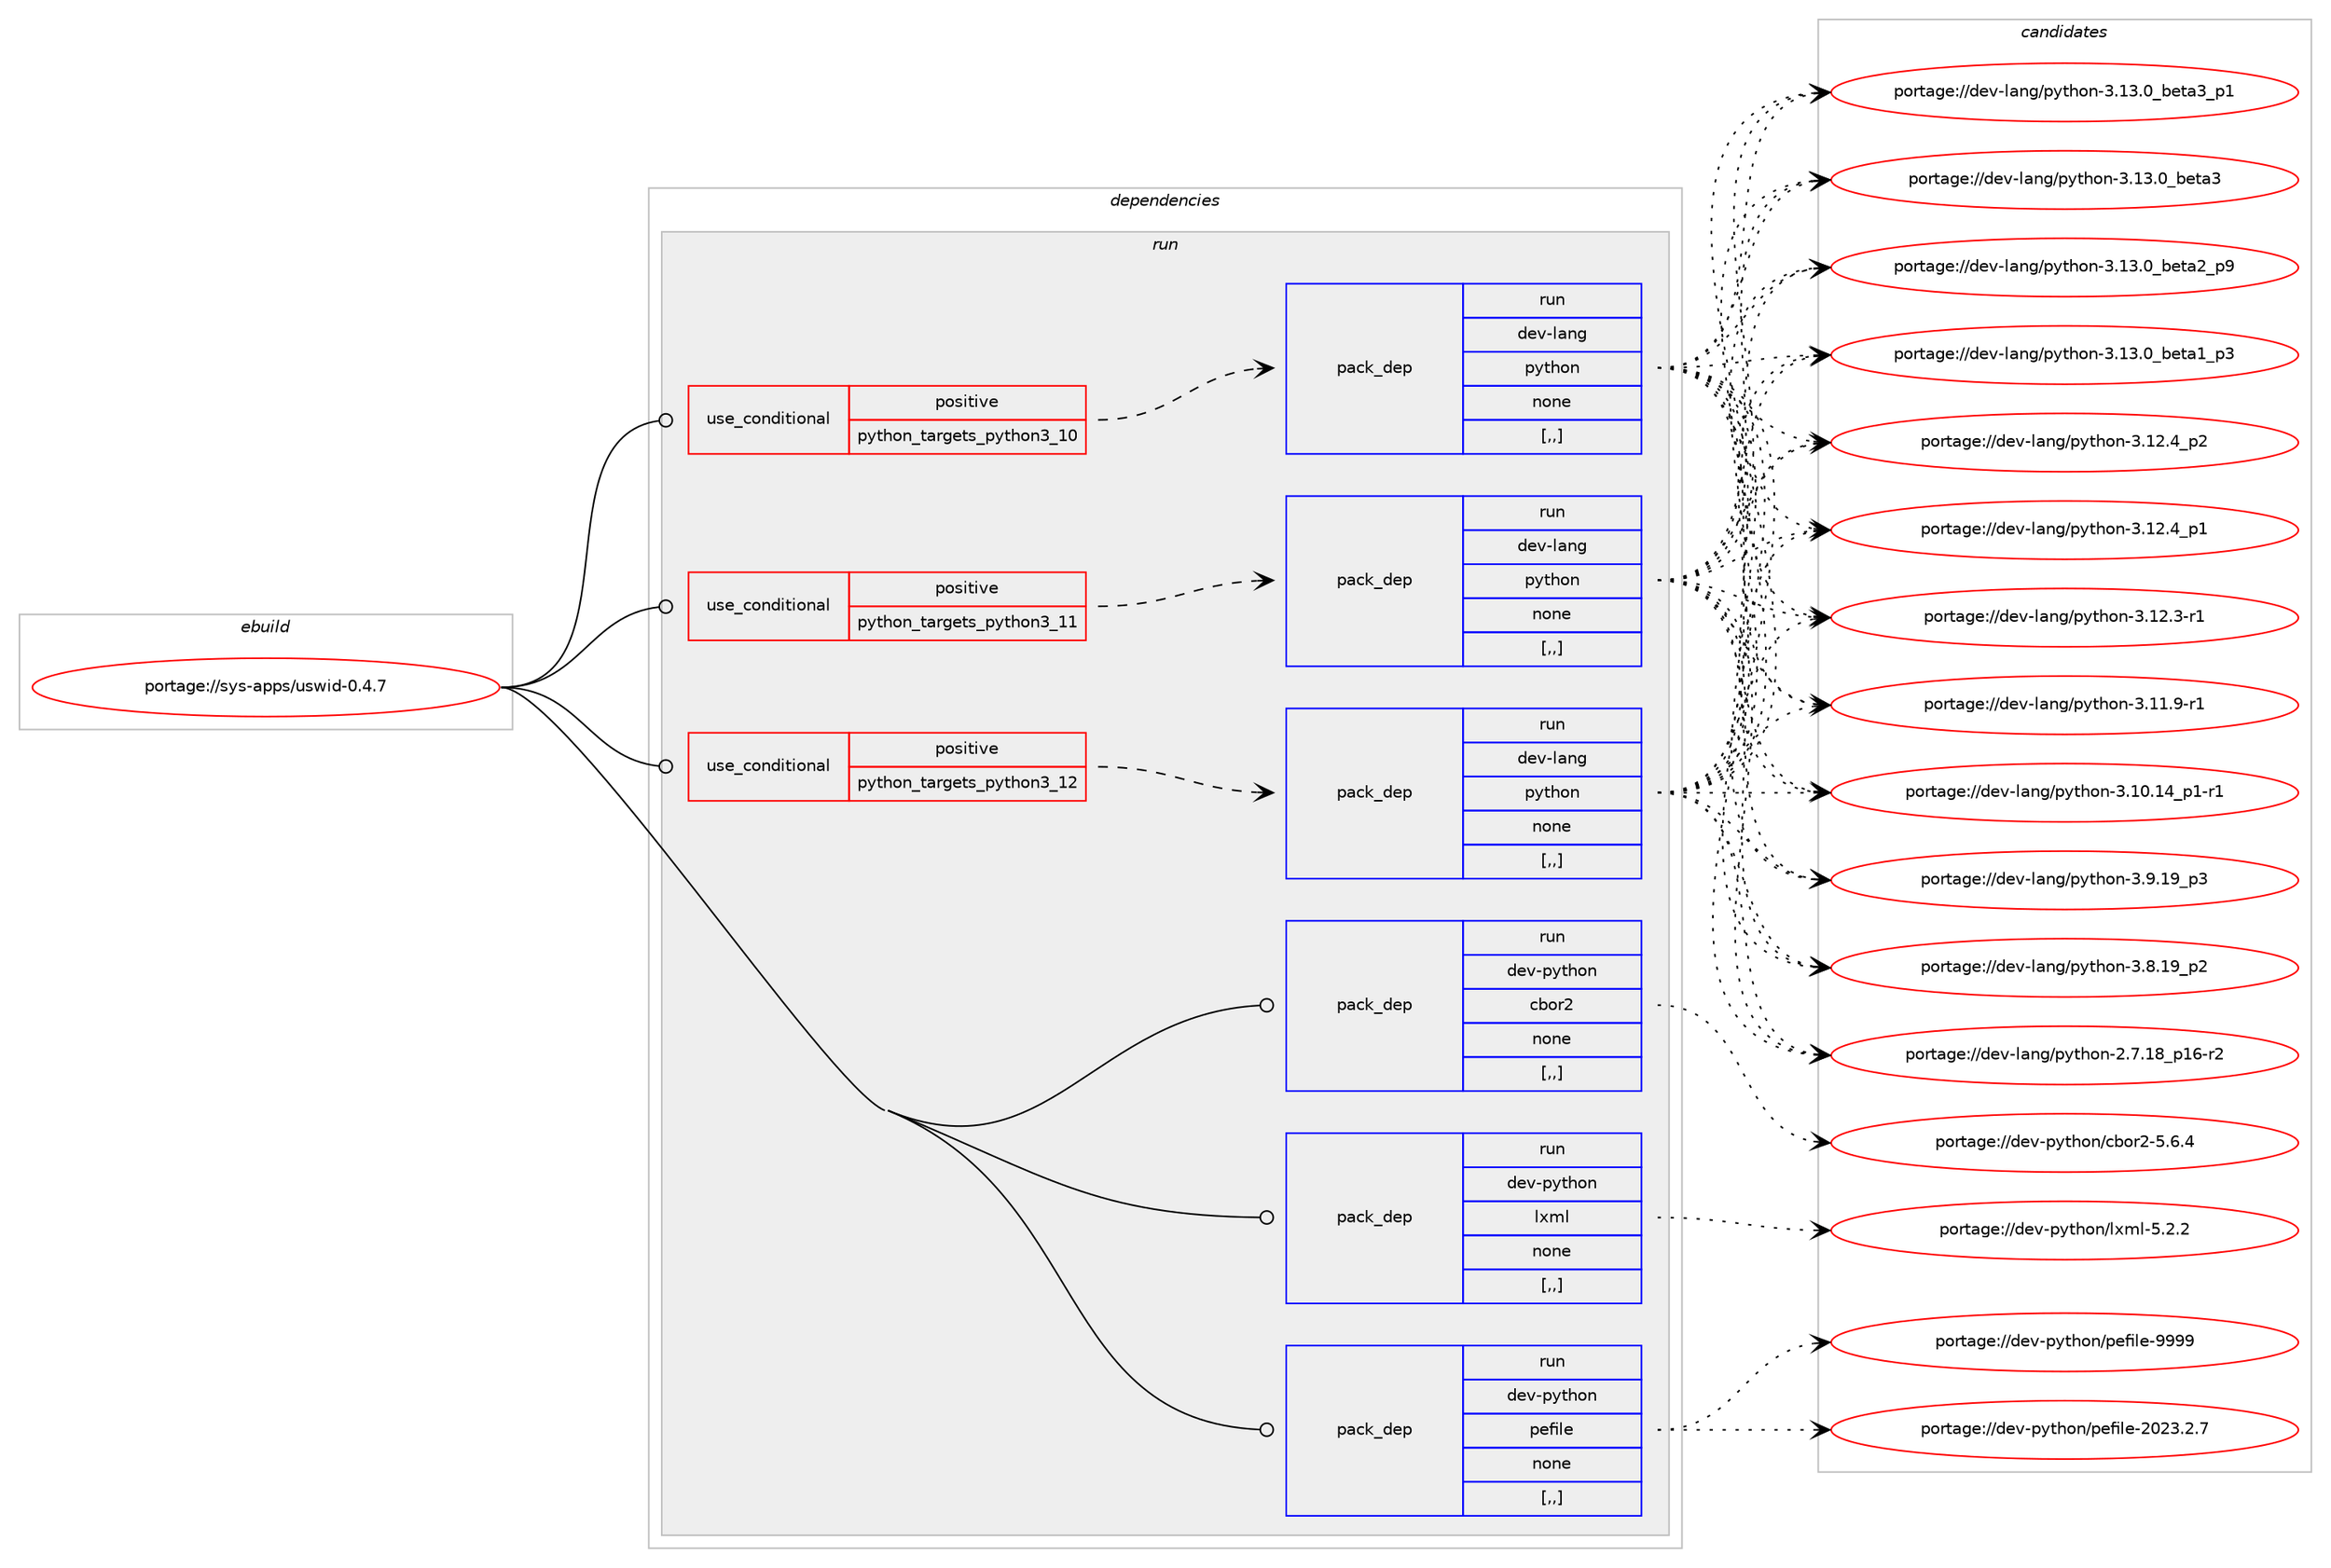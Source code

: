 digraph prolog {

# *************
# Graph options
# *************

newrank=true;
concentrate=true;
compound=true;
graph [rankdir=LR,fontname=Helvetica,fontsize=10,ranksep=1.5];#, ranksep=2.5, nodesep=0.2];
edge  [arrowhead=vee];
node  [fontname=Helvetica,fontsize=10];

# **********
# The ebuild
# **********

subgraph cluster_leftcol {
color=gray;
rank=same;
label=<<i>ebuild</i>>;
id [label="portage://sys-apps/uswid-0.4.7", color=red, width=4, href="../sys-apps/uswid-0.4.7.svg"];
}

# ****************
# The dependencies
# ****************

subgraph cluster_midcol {
color=gray;
label=<<i>dependencies</i>>;
subgraph cluster_compile {
fillcolor="#eeeeee";
style=filled;
label=<<i>compile</i>>;
}
subgraph cluster_compileandrun {
fillcolor="#eeeeee";
style=filled;
label=<<i>compile and run</i>>;
}
subgraph cluster_run {
fillcolor="#eeeeee";
style=filled;
label=<<i>run</i>>;
subgraph cond112264 {
dependency423138 [label=<<TABLE BORDER="0" CELLBORDER="1" CELLSPACING="0" CELLPADDING="4"><TR><TD ROWSPAN="3" CELLPADDING="10">use_conditional</TD></TR><TR><TD>positive</TD></TR><TR><TD>python_targets_python3_10</TD></TR></TABLE>>, shape=none, color=red];
subgraph pack307939 {
dependency423139 [label=<<TABLE BORDER="0" CELLBORDER="1" CELLSPACING="0" CELLPADDING="4" WIDTH="220"><TR><TD ROWSPAN="6" CELLPADDING="30">pack_dep</TD></TR><TR><TD WIDTH="110">run</TD></TR><TR><TD>dev-lang</TD></TR><TR><TD>python</TD></TR><TR><TD>none</TD></TR><TR><TD>[,,]</TD></TR></TABLE>>, shape=none, color=blue];
}
dependency423138:e -> dependency423139:w [weight=20,style="dashed",arrowhead="vee"];
}
id:e -> dependency423138:w [weight=20,style="solid",arrowhead="odot"];
subgraph cond112265 {
dependency423140 [label=<<TABLE BORDER="0" CELLBORDER="1" CELLSPACING="0" CELLPADDING="4"><TR><TD ROWSPAN="3" CELLPADDING="10">use_conditional</TD></TR><TR><TD>positive</TD></TR><TR><TD>python_targets_python3_11</TD></TR></TABLE>>, shape=none, color=red];
subgraph pack307940 {
dependency423141 [label=<<TABLE BORDER="0" CELLBORDER="1" CELLSPACING="0" CELLPADDING="4" WIDTH="220"><TR><TD ROWSPAN="6" CELLPADDING="30">pack_dep</TD></TR><TR><TD WIDTH="110">run</TD></TR><TR><TD>dev-lang</TD></TR><TR><TD>python</TD></TR><TR><TD>none</TD></TR><TR><TD>[,,]</TD></TR></TABLE>>, shape=none, color=blue];
}
dependency423140:e -> dependency423141:w [weight=20,style="dashed",arrowhead="vee"];
}
id:e -> dependency423140:w [weight=20,style="solid",arrowhead="odot"];
subgraph cond112266 {
dependency423142 [label=<<TABLE BORDER="0" CELLBORDER="1" CELLSPACING="0" CELLPADDING="4"><TR><TD ROWSPAN="3" CELLPADDING="10">use_conditional</TD></TR><TR><TD>positive</TD></TR><TR><TD>python_targets_python3_12</TD></TR></TABLE>>, shape=none, color=red];
subgraph pack307941 {
dependency423143 [label=<<TABLE BORDER="0" CELLBORDER="1" CELLSPACING="0" CELLPADDING="4" WIDTH="220"><TR><TD ROWSPAN="6" CELLPADDING="30">pack_dep</TD></TR><TR><TD WIDTH="110">run</TD></TR><TR><TD>dev-lang</TD></TR><TR><TD>python</TD></TR><TR><TD>none</TD></TR><TR><TD>[,,]</TD></TR></TABLE>>, shape=none, color=blue];
}
dependency423142:e -> dependency423143:w [weight=20,style="dashed",arrowhead="vee"];
}
id:e -> dependency423142:w [weight=20,style="solid",arrowhead="odot"];
subgraph pack307942 {
dependency423144 [label=<<TABLE BORDER="0" CELLBORDER="1" CELLSPACING="0" CELLPADDING="4" WIDTH="220"><TR><TD ROWSPAN="6" CELLPADDING="30">pack_dep</TD></TR><TR><TD WIDTH="110">run</TD></TR><TR><TD>dev-python</TD></TR><TR><TD>cbor2</TD></TR><TR><TD>none</TD></TR><TR><TD>[,,]</TD></TR></TABLE>>, shape=none, color=blue];
}
id:e -> dependency423144:w [weight=20,style="solid",arrowhead="odot"];
subgraph pack307943 {
dependency423145 [label=<<TABLE BORDER="0" CELLBORDER="1" CELLSPACING="0" CELLPADDING="4" WIDTH="220"><TR><TD ROWSPAN="6" CELLPADDING="30">pack_dep</TD></TR><TR><TD WIDTH="110">run</TD></TR><TR><TD>dev-python</TD></TR><TR><TD>lxml</TD></TR><TR><TD>none</TD></TR><TR><TD>[,,]</TD></TR></TABLE>>, shape=none, color=blue];
}
id:e -> dependency423145:w [weight=20,style="solid",arrowhead="odot"];
subgraph pack307944 {
dependency423146 [label=<<TABLE BORDER="0" CELLBORDER="1" CELLSPACING="0" CELLPADDING="4" WIDTH="220"><TR><TD ROWSPAN="6" CELLPADDING="30">pack_dep</TD></TR><TR><TD WIDTH="110">run</TD></TR><TR><TD>dev-python</TD></TR><TR><TD>pefile</TD></TR><TR><TD>none</TD></TR><TR><TD>[,,]</TD></TR></TABLE>>, shape=none, color=blue];
}
id:e -> dependency423146:w [weight=20,style="solid",arrowhead="odot"];
}
}

# **************
# The candidates
# **************

subgraph cluster_choices {
rank=same;
color=gray;
label=<<i>candidates</i>>;

subgraph choice307939 {
color=black;
nodesep=1;
choice10010111845108971101034711212111610411111045514649514648959810111697519511249 [label="portage://dev-lang/python-3.13.0_beta3_p1", color=red, width=4,href="../dev-lang/python-3.13.0_beta3_p1.svg"];
choice1001011184510897110103471121211161041111104551464951464895981011169751 [label="portage://dev-lang/python-3.13.0_beta3", color=red, width=4,href="../dev-lang/python-3.13.0_beta3.svg"];
choice10010111845108971101034711212111610411111045514649514648959810111697509511257 [label="portage://dev-lang/python-3.13.0_beta2_p9", color=red, width=4,href="../dev-lang/python-3.13.0_beta2_p9.svg"];
choice10010111845108971101034711212111610411111045514649514648959810111697499511251 [label="portage://dev-lang/python-3.13.0_beta1_p3", color=red, width=4,href="../dev-lang/python-3.13.0_beta1_p3.svg"];
choice100101118451089711010347112121116104111110455146495046529511250 [label="portage://dev-lang/python-3.12.4_p2", color=red, width=4,href="../dev-lang/python-3.12.4_p2.svg"];
choice100101118451089711010347112121116104111110455146495046529511249 [label="portage://dev-lang/python-3.12.4_p1", color=red, width=4,href="../dev-lang/python-3.12.4_p1.svg"];
choice100101118451089711010347112121116104111110455146495046514511449 [label="portage://dev-lang/python-3.12.3-r1", color=red, width=4,href="../dev-lang/python-3.12.3-r1.svg"];
choice100101118451089711010347112121116104111110455146494946574511449 [label="portage://dev-lang/python-3.11.9-r1", color=red, width=4,href="../dev-lang/python-3.11.9-r1.svg"];
choice100101118451089711010347112121116104111110455146494846495295112494511449 [label="portage://dev-lang/python-3.10.14_p1-r1", color=red, width=4,href="../dev-lang/python-3.10.14_p1-r1.svg"];
choice100101118451089711010347112121116104111110455146574649579511251 [label="portage://dev-lang/python-3.9.19_p3", color=red, width=4,href="../dev-lang/python-3.9.19_p3.svg"];
choice100101118451089711010347112121116104111110455146564649579511250 [label="portage://dev-lang/python-3.8.19_p2", color=red, width=4,href="../dev-lang/python-3.8.19_p2.svg"];
choice100101118451089711010347112121116104111110455046554649569511249544511450 [label="portage://dev-lang/python-2.7.18_p16-r2", color=red, width=4,href="../dev-lang/python-2.7.18_p16-r2.svg"];
dependency423139:e -> choice10010111845108971101034711212111610411111045514649514648959810111697519511249:w [style=dotted,weight="100"];
dependency423139:e -> choice1001011184510897110103471121211161041111104551464951464895981011169751:w [style=dotted,weight="100"];
dependency423139:e -> choice10010111845108971101034711212111610411111045514649514648959810111697509511257:w [style=dotted,weight="100"];
dependency423139:e -> choice10010111845108971101034711212111610411111045514649514648959810111697499511251:w [style=dotted,weight="100"];
dependency423139:e -> choice100101118451089711010347112121116104111110455146495046529511250:w [style=dotted,weight="100"];
dependency423139:e -> choice100101118451089711010347112121116104111110455146495046529511249:w [style=dotted,weight="100"];
dependency423139:e -> choice100101118451089711010347112121116104111110455146495046514511449:w [style=dotted,weight="100"];
dependency423139:e -> choice100101118451089711010347112121116104111110455146494946574511449:w [style=dotted,weight="100"];
dependency423139:e -> choice100101118451089711010347112121116104111110455146494846495295112494511449:w [style=dotted,weight="100"];
dependency423139:e -> choice100101118451089711010347112121116104111110455146574649579511251:w [style=dotted,weight="100"];
dependency423139:e -> choice100101118451089711010347112121116104111110455146564649579511250:w [style=dotted,weight="100"];
dependency423139:e -> choice100101118451089711010347112121116104111110455046554649569511249544511450:w [style=dotted,weight="100"];
}
subgraph choice307940 {
color=black;
nodesep=1;
choice10010111845108971101034711212111610411111045514649514648959810111697519511249 [label="portage://dev-lang/python-3.13.0_beta3_p1", color=red, width=4,href="../dev-lang/python-3.13.0_beta3_p1.svg"];
choice1001011184510897110103471121211161041111104551464951464895981011169751 [label="portage://dev-lang/python-3.13.0_beta3", color=red, width=4,href="../dev-lang/python-3.13.0_beta3.svg"];
choice10010111845108971101034711212111610411111045514649514648959810111697509511257 [label="portage://dev-lang/python-3.13.0_beta2_p9", color=red, width=4,href="../dev-lang/python-3.13.0_beta2_p9.svg"];
choice10010111845108971101034711212111610411111045514649514648959810111697499511251 [label="portage://dev-lang/python-3.13.0_beta1_p3", color=red, width=4,href="../dev-lang/python-3.13.0_beta1_p3.svg"];
choice100101118451089711010347112121116104111110455146495046529511250 [label="portage://dev-lang/python-3.12.4_p2", color=red, width=4,href="../dev-lang/python-3.12.4_p2.svg"];
choice100101118451089711010347112121116104111110455146495046529511249 [label="portage://dev-lang/python-3.12.4_p1", color=red, width=4,href="../dev-lang/python-3.12.4_p1.svg"];
choice100101118451089711010347112121116104111110455146495046514511449 [label="portage://dev-lang/python-3.12.3-r1", color=red, width=4,href="../dev-lang/python-3.12.3-r1.svg"];
choice100101118451089711010347112121116104111110455146494946574511449 [label="portage://dev-lang/python-3.11.9-r1", color=red, width=4,href="../dev-lang/python-3.11.9-r1.svg"];
choice100101118451089711010347112121116104111110455146494846495295112494511449 [label="portage://dev-lang/python-3.10.14_p1-r1", color=red, width=4,href="../dev-lang/python-3.10.14_p1-r1.svg"];
choice100101118451089711010347112121116104111110455146574649579511251 [label="portage://dev-lang/python-3.9.19_p3", color=red, width=4,href="../dev-lang/python-3.9.19_p3.svg"];
choice100101118451089711010347112121116104111110455146564649579511250 [label="portage://dev-lang/python-3.8.19_p2", color=red, width=4,href="../dev-lang/python-3.8.19_p2.svg"];
choice100101118451089711010347112121116104111110455046554649569511249544511450 [label="portage://dev-lang/python-2.7.18_p16-r2", color=red, width=4,href="../dev-lang/python-2.7.18_p16-r2.svg"];
dependency423141:e -> choice10010111845108971101034711212111610411111045514649514648959810111697519511249:w [style=dotted,weight="100"];
dependency423141:e -> choice1001011184510897110103471121211161041111104551464951464895981011169751:w [style=dotted,weight="100"];
dependency423141:e -> choice10010111845108971101034711212111610411111045514649514648959810111697509511257:w [style=dotted,weight="100"];
dependency423141:e -> choice10010111845108971101034711212111610411111045514649514648959810111697499511251:w [style=dotted,weight="100"];
dependency423141:e -> choice100101118451089711010347112121116104111110455146495046529511250:w [style=dotted,weight="100"];
dependency423141:e -> choice100101118451089711010347112121116104111110455146495046529511249:w [style=dotted,weight="100"];
dependency423141:e -> choice100101118451089711010347112121116104111110455146495046514511449:w [style=dotted,weight="100"];
dependency423141:e -> choice100101118451089711010347112121116104111110455146494946574511449:w [style=dotted,weight="100"];
dependency423141:e -> choice100101118451089711010347112121116104111110455146494846495295112494511449:w [style=dotted,weight="100"];
dependency423141:e -> choice100101118451089711010347112121116104111110455146574649579511251:w [style=dotted,weight="100"];
dependency423141:e -> choice100101118451089711010347112121116104111110455146564649579511250:w [style=dotted,weight="100"];
dependency423141:e -> choice100101118451089711010347112121116104111110455046554649569511249544511450:w [style=dotted,weight="100"];
}
subgraph choice307941 {
color=black;
nodesep=1;
choice10010111845108971101034711212111610411111045514649514648959810111697519511249 [label="portage://dev-lang/python-3.13.0_beta3_p1", color=red, width=4,href="../dev-lang/python-3.13.0_beta3_p1.svg"];
choice1001011184510897110103471121211161041111104551464951464895981011169751 [label="portage://dev-lang/python-3.13.0_beta3", color=red, width=4,href="../dev-lang/python-3.13.0_beta3.svg"];
choice10010111845108971101034711212111610411111045514649514648959810111697509511257 [label="portage://dev-lang/python-3.13.0_beta2_p9", color=red, width=4,href="../dev-lang/python-3.13.0_beta2_p9.svg"];
choice10010111845108971101034711212111610411111045514649514648959810111697499511251 [label="portage://dev-lang/python-3.13.0_beta1_p3", color=red, width=4,href="../dev-lang/python-3.13.0_beta1_p3.svg"];
choice100101118451089711010347112121116104111110455146495046529511250 [label="portage://dev-lang/python-3.12.4_p2", color=red, width=4,href="../dev-lang/python-3.12.4_p2.svg"];
choice100101118451089711010347112121116104111110455146495046529511249 [label="portage://dev-lang/python-3.12.4_p1", color=red, width=4,href="../dev-lang/python-3.12.4_p1.svg"];
choice100101118451089711010347112121116104111110455146495046514511449 [label="portage://dev-lang/python-3.12.3-r1", color=red, width=4,href="../dev-lang/python-3.12.3-r1.svg"];
choice100101118451089711010347112121116104111110455146494946574511449 [label="portage://dev-lang/python-3.11.9-r1", color=red, width=4,href="../dev-lang/python-3.11.9-r1.svg"];
choice100101118451089711010347112121116104111110455146494846495295112494511449 [label="portage://dev-lang/python-3.10.14_p1-r1", color=red, width=4,href="../dev-lang/python-3.10.14_p1-r1.svg"];
choice100101118451089711010347112121116104111110455146574649579511251 [label="portage://dev-lang/python-3.9.19_p3", color=red, width=4,href="../dev-lang/python-3.9.19_p3.svg"];
choice100101118451089711010347112121116104111110455146564649579511250 [label="portage://dev-lang/python-3.8.19_p2", color=red, width=4,href="../dev-lang/python-3.8.19_p2.svg"];
choice100101118451089711010347112121116104111110455046554649569511249544511450 [label="portage://dev-lang/python-2.7.18_p16-r2", color=red, width=4,href="../dev-lang/python-2.7.18_p16-r2.svg"];
dependency423143:e -> choice10010111845108971101034711212111610411111045514649514648959810111697519511249:w [style=dotted,weight="100"];
dependency423143:e -> choice1001011184510897110103471121211161041111104551464951464895981011169751:w [style=dotted,weight="100"];
dependency423143:e -> choice10010111845108971101034711212111610411111045514649514648959810111697509511257:w [style=dotted,weight="100"];
dependency423143:e -> choice10010111845108971101034711212111610411111045514649514648959810111697499511251:w [style=dotted,weight="100"];
dependency423143:e -> choice100101118451089711010347112121116104111110455146495046529511250:w [style=dotted,weight="100"];
dependency423143:e -> choice100101118451089711010347112121116104111110455146495046529511249:w [style=dotted,weight="100"];
dependency423143:e -> choice100101118451089711010347112121116104111110455146495046514511449:w [style=dotted,weight="100"];
dependency423143:e -> choice100101118451089711010347112121116104111110455146494946574511449:w [style=dotted,weight="100"];
dependency423143:e -> choice100101118451089711010347112121116104111110455146494846495295112494511449:w [style=dotted,weight="100"];
dependency423143:e -> choice100101118451089711010347112121116104111110455146574649579511251:w [style=dotted,weight="100"];
dependency423143:e -> choice100101118451089711010347112121116104111110455146564649579511250:w [style=dotted,weight="100"];
dependency423143:e -> choice100101118451089711010347112121116104111110455046554649569511249544511450:w [style=dotted,weight="100"];
}
subgraph choice307942 {
color=black;
nodesep=1;
choice1001011184511212111610411111047999811111450455346544652 [label="portage://dev-python/cbor2-5.6.4", color=red, width=4,href="../dev-python/cbor2-5.6.4.svg"];
dependency423144:e -> choice1001011184511212111610411111047999811111450455346544652:w [style=dotted,weight="100"];
}
subgraph choice307943 {
color=black;
nodesep=1;
choice1001011184511212111610411111047108120109108455346504650 [label="portage://dev-python/lxml-5.2.2", color=red, width=4,href="../dev-python/lxml-5.2.2.svg"];
dependency423145:e -> choice1001011184511212111610411111047108120109108455346504650:w [style=dotted,weight="100"];
}
subgraph choice307944 {
color=black;
nodesep=1;
choice10010111845112121116104111110471121011021051081014557575757 [label="portage://dev-python/pefile-9999", color=red, width=4,href="../dev-python/pefile-9999.svg"];
choice1001011184511212111610411111047112101102105108101455048505146504655 [label="portage://dev-python/pefile-2023.2.7", color=red, width=4,href="../dev-python/pefile-2023.2.7.svg"];
dependency423146:e -> choice10010111845112121116104111110471121011021051081014557575757:w [style=dotted,weight="100"];
dependency423146:e -> choice1001011184511212111610411111047112101102105108101455048505146504655:w [style=dotted,weight="100"];
}
}

}
